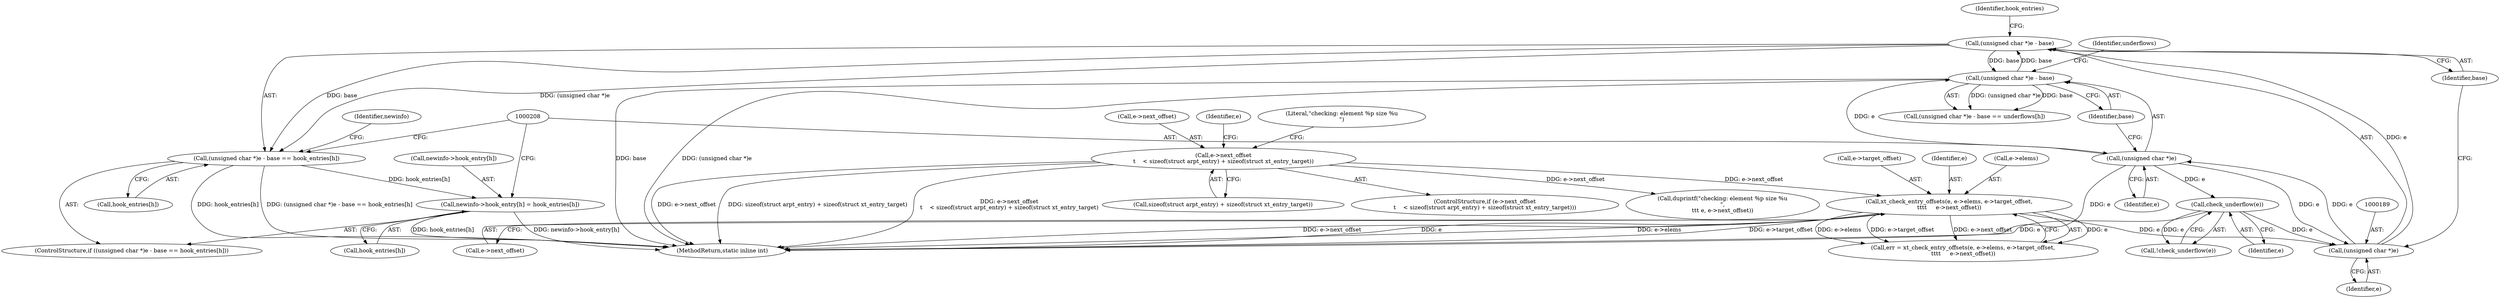 digraph "0_linux_ce683e5f9d045e5d67d1312a42b359cb2ab2a13c_0@pointer" {
"1000195" [label="(Call,newinfo->hook_entry[h] = hook_entries[h])"];
"1000186" [label="(Call,(unsigned char *)e - base == hook_entries[h])"];
"1000187" [label="(Call,(unsigned char *)e - base)"];
"1000188" [label="(Call,(unsigned char *)e)"];
"1000207" [label="(Call,(unsigned char *)e)"];
"1000217" [label="(Call,check_underflow(e))"];
"1000152" [label="(Call,xt_check_entry_offsets(e, e->elems, e->target_offset,\n\t\t\t\t     e->next_offset))"];
"1000121" [label="(Call,e->next_offset\n\t    < sizeof(struct arpt_entry) + sizeof(struct xt_entry_target))"];
"1000206" [label="(Call,(unsigned char *)e - base)"];
"1000209" [label="(Identifier,e)"];
"1000190" [label="(Identifier,e)"];
"1000192" [label="(Call,hook_entries[h])"];
"1000150" [label="(Call,err = xt_check_entry_offsets(e, e->elems, e->target_offset,\n\t\t\t\t     e->next_offset))"];
"1000218" [label="(Identifier,e)"];
"1000186" [label="(Call,(unsigned char *)e - base == hook_entries[h])"];
"1000210" [label="(Identifier,base)"];
"1000195" [label="(Call,newinfo->hook_entry[h] = hook_entries[h])"];
"1000152" [label="(Call,xt_check_entry_offsets(e, e->elems, e->target_offset,\n\t\t\t\t     e->next_offset))"];
"1000125" [label="(Call,sizeof(struct arpt_entry) + sizeof(struct xt_entry_target))"];
"1000212" [label="(Identifier,underflows)"];
"1000198" [label="(Identifier,newinfo)"];
"1000191" [label="(Identifier,base)"];
"1000120" [label="(ControlStructure,if (e->next_offset\n\t    < sizeof(struct arpt_entry) + sizeof(struct xt_entry_target)))"];
"1000187" [label="(Call,(unsigned char *)e - base)"];
"1000145" [label="(Identifier,e)"];
"1000217" [label="(Call,check_underflow(e))"];
"1000157" [label="(Call,e->target_offset)"];
"1000205" [label="(Call,(unsigned char *)e - base == underflows[h])"];
"1000201" [label="(Call,hook_entries[h])"];
"1000121" [label="(Call,e->next_offset\n\t    < sizeof(struct arpt_entry) + sizeof(struct xt_entry_target))"];
"1000242" [label="(MethodReturn,static inline int)"];
"1000206" [label="(Call,(unsigned char *)e - base)"];
"1000196" [label="(Call,newinfo->hook_entry[h])"];
"1000153" [label="(Identifier,e)"];
"1000132" [label="(Literal,\"checking: element %p size %u\n\")"];
"1000154" [label="(Call,e->elems)"];
"1000122" [label="(Call,e->next_offset)"];
"1000188" [label="(Call,(unsigned char *)e)"];
"1000216" [label="(Call,!check_underflow(e))"];
"1000160" [label="(Call,e->next_offset)"];
"1000193" [label="(Identifier,hook_entries)"];
"1000131" [label="(Call,duprintf(\"checking: element %p size %u\n\",\n\t\t\t e, e->next_offset))"];
"1000185" [label="(ControlStructure,if ((unsigned char *)e - base == hook_entries[h]))"];
"1000207" [label="(Call,(unsigned char *)e)"];
"1000195" -> "1000185"  [label="AST: "];
"1000195" -> "1000201"  [label="CFG: "];
"1000196" -> "1000195"  [label="AST: "];
"1000201" -> "1000195"  [label="AST: "];
"1000208" -> "1000195"  [label="CFG: "];
"1000195" -> "1000242"  [label="DDG: newinfo->hook_entry[h]"];
"1000195" -> "1000242"  [label="DDG: hook_entries[h]"];
"1000186" -> "1000195"  [label="DDG: hook_entries[h]"];
"1000186" -> "1000185"  [label="AST: "];
"1000186" -> "1000192"  [label="CFG: "];
"1000187" -> "1000186"  [label="AST: "];
"1000192" -> "1000186"  [label="AST: "];
"1000198" -> "1000186"  [label="CFG: "];
"1000208" -> "1000186"  [label="CFG: "];
"1000186" -> "1000242"  [label="DDG: (unsigned char *)e - base == hook_entries[h]"];
"1000186" -> "1000242"  [label="DDG: hook_entries[h]"];
"1000187" -> "1000186"  [label="DDG: (unsigned char *)e"];
"1000187" -> "1000186"  [label="DDG: base"];
"1000187" -> "1000191"  [label="CFG: "];
"1000188" -> "1000187"  [label="AST: "];
"1000191" -> "1000187"  [label="AST: "];
"1000193" -> "1000187"  [label="CFG: "];
"1000188" -> "1000187"  [label="DDG: e"];
"1000206" -> "1000187"  [label="DDG: base"];
"1000187" -> "1000206"  [label="DDG: base"];
"1000188" -> "1000190"  [label="CFG: "];
"1000189" -> "1000188"  [label="AST: "];
"1000190" -> "1000188"  [label="AST: "];
"1000191" -> "1000188"  [label="CFG: "];
"1000207" -> "1000188"  [label="DDG: e"];
"1000217" -> "1000188"  [label="DDG: e"];
"1000152" -> "1000188"  [label="DDG: e"];
"1000188" -> "1000207"  [label="DDG: e"];
"1000207" -> "1000206"  [label="AST: "];
"1000207" -> "1000209"  [label="CFG: "];
"1000208" -> "1000207"  [label="AST: "];
"1000209" -> "1000207"  [label="AST: "];
"1000210" -> "1000207"  [label="CFG: "];
"1000207" -> "1000242"  [label="DDG: e"];
"1000207" -> "1000206"  [label="DDG: e"];
"1000207" -> "1000217"  [label="DDG: e"];
"1000217" -> "1000216"  [label="AST: "];
"1000217" -> "1000218"  [label="CFG: "];
"1000218" -> "1000217"  [label="AST: "];
"1000216" -> "1000217"  [label="CFG: "];
"1000217" -> "1000242"  [label="DDG: e"];
"1000217" -> "1000216"  [label="DDG: e"];
"1000152" -> "1000150"  [label="AST: "];
"1000152" -> "1000160"  [label="CFG: "];
"1000153" -> "1000152"  [label="AST: "];
"1000154" -> "1000152"  [label="AST: "];
"1000157" -> "1000152"  [label="AST: "];
"1000160" -> "1000152"  [label="AST: "];
"1000150" -> "1000152"  [label="CFG: "];
"1000152" -> "1000242"  [label="DDG: e->elems"];
"1000152" -> "1000242"  [label="DDG: e->target_offset"];
"1000152" -> "1000242"  [label="DDG: e->next_offset"];
"1000152" -> "1000242"  [label="DDG: e"];
"1000152" -> "1000150"  [label="DDG: e"];
"1000152" -> "1000150"  [label="DDG: e->elems"];
"1000152" -> "1000150"  [label="DDG: e->target_offset"];
"1000152" -> "1000150"  [label="DDG: e->next_offset"];
"1000121" -> "1000152"  [label="DDG: e->next_offset"];
"1000121" -> "1000120"  [label="AST: "];
"1000121" -> "1000125"  [label="CFG: "];
"1000122" -> "1000121"  [label="AST: "];
"1000125" -> "1000121"  [label="AST: "];
"1000132" -> "1000121"  [label="CFG: "];
"1000145" -> "1000121"  [label="CFG: "];
"1000121" -> "1000242"  [label="DDG: sizeof(struct arpt_entry) + sizeof(struct xt_entry_target)"];
"1000121" -> "1000242"  [label="DDG: e->next_offset\n\t    < sizeof(struct arpt_entry) + sizeof(struct xt_entry_target)"];
"1000121" -> "1000242"  [label="DDG: e->next_offset"];
"1000121" -> "1000131"  [label="DDG: e->next_offset"];
"1000206" -> "1000205"  [label="AST: "];
"1000206" -> "1000210"  [label="CFG: "];
"1000210" -> "1000206"  [label="AST: "];
"1000212" -> "1000206"  [label="CFG: "];
"1000206" -> "1000242"  [label="DDG: base"];
"1000206" -> "1000242"  [label="DDG: (unsigned char *)e"];
"1000206" -> "1000205"  [label="DDG: (unsigned char *)e"];
"1000206" -> "1000205"  [label="DDG: base"];
}
